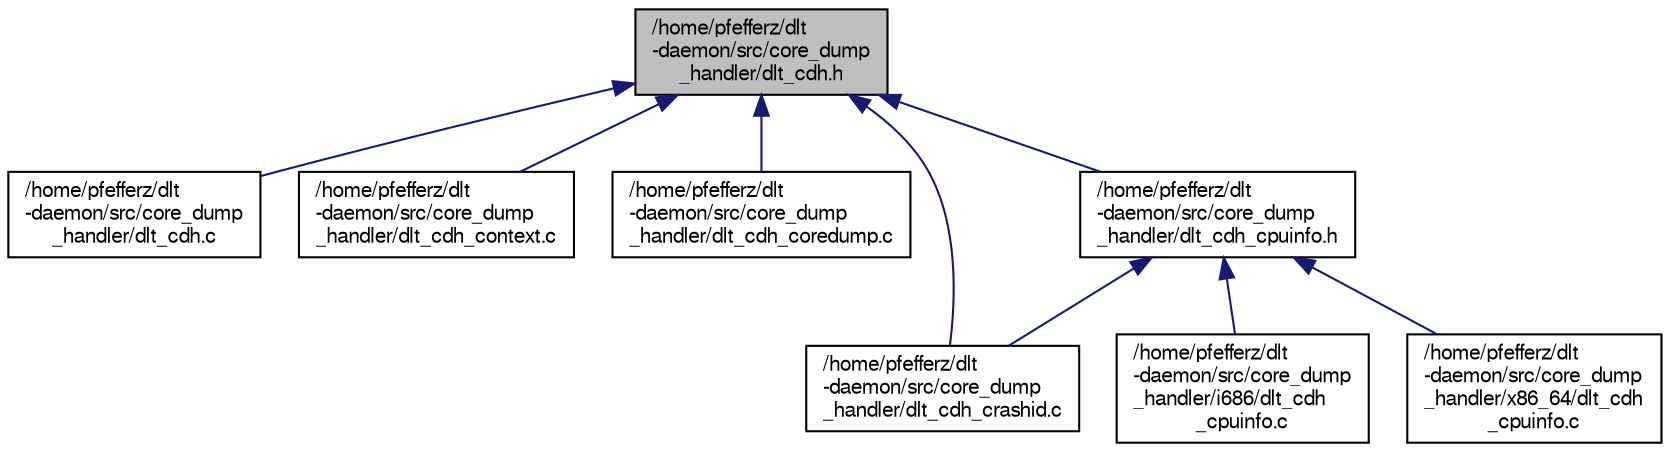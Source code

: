 digraph "/home/pfefferz/dlt-daemon/src/core_dump_handler/dlt_cdh.h"
{
  edge [fontname="FreeSans",fontsize="10",labelfontname="FreeSans",labelfontsize="10"];
  node [fontname="FreeSans",fontsize="10",shape=record];
  Node1 [label="/home/pfefferz/dlt\l-daemon/src/core_dump\l_handler/dlt_cdh.h",height=0.2,width=0.4,color="black", fillcolor="grey75", style="filled", fontcolor="black"];
  Node1 -> Node2 [dir="back",color="midnightblue",fontsize="10",style="solid",fontname="FreeSans"];
  Node2 [label="/home/pfefferz/dlt\l-daemon/src/core_dump\l_handler/dlt_cdh.c",height=0.2,width=0.4,color="black", fillcolor="white", style="filled",URL="$dlt__cdh_8c.html"];
  Node1 -> Node3 [dir="back",color="midnightblue",fontsize="10",style="solid",fontname="FreeSans"];
  Node3 [label="/home/pfefferz/dlt\l-daemon/src/core_dump\l_handler/dlt_cdh_context.c",height=0.2,width=0.4,color="black", fillcolor="white", style="filled",URL="$dlt__cdh__context_8c.html"];
  Node1 -> Node4 [dir="back",color="midnightblue",fontsize="10",style="solid",fontname="FreeSans"];
  Node4 [label="/home/pfefferz/dlt\l-daemon/src/core_dump\l_handler/dlt_cdh_coredump.c",height=0.2,width=0.4,color="black", fillcolor="white", style="filled",URL="$dlt__cdh__coredump_8c.html"];
  Node1 -> Node5 [dir="back",color="midnightblue",fontsize="10",style="solid",fontname="FreeSans"];
  Node5 [label="/home/pfefferz/dlt\l-daemon/src/core_dump\l_handler/dlt_cdh_cpuinfo.h",height=0.2,width=0.4,color="black", fillcolor="white", style="filled",URL="$dlt__cdh__cpuinfo_8h.html"];
  Node5 -> Node6 [dir="back",color="midnightblue",fontsize="10",style="solid",fontname="FreeSans"];
  Node6 [label="/home/pfefferz/dlt\l-daemon/src/core_dump\l_handler/dlt_cdh_crashid.c",height=0.2,width=0.4,color="black", fillcolor="white", style="filled",URL="$dlt__cdh__crashid_8c.html"];
  Node5 -> Node7 [dir="back",color="midnightblue",fontsize="10",style="solid",fontname="FreeSans"];
  Node7 [label="/home/pfefferz/dlt\l-daemon/src/core_dump\l_handler/i686/dlt_cdh\l_cpuinfo.c",height=0.2,width=0.4,color="black", fillcolor="white", style="filled",URL="$i686_2dlt__cdh__cpuinfo_8c.html"];
  Node5 -> Node8 [dir="back",color="midnightblue",fontsize="10",style="solid",fontname="FreeSans"];
  Node8 [label="/home/pfefferz/dlt\l-daemon/src/core_dump\l_handler/x86_64/dlt_cdh\l_cpuinfo.c",height=0.2,width=0.4,color="black", fillcolor="white", style="filled",URL="$x86__64_2dlt__cdh__cpuinfo_8c.html"];
  Node1 -> Node6 [dir="back",color="midnightblue",fontsize="10",style="solid",fontname="FreeSans"];
}
